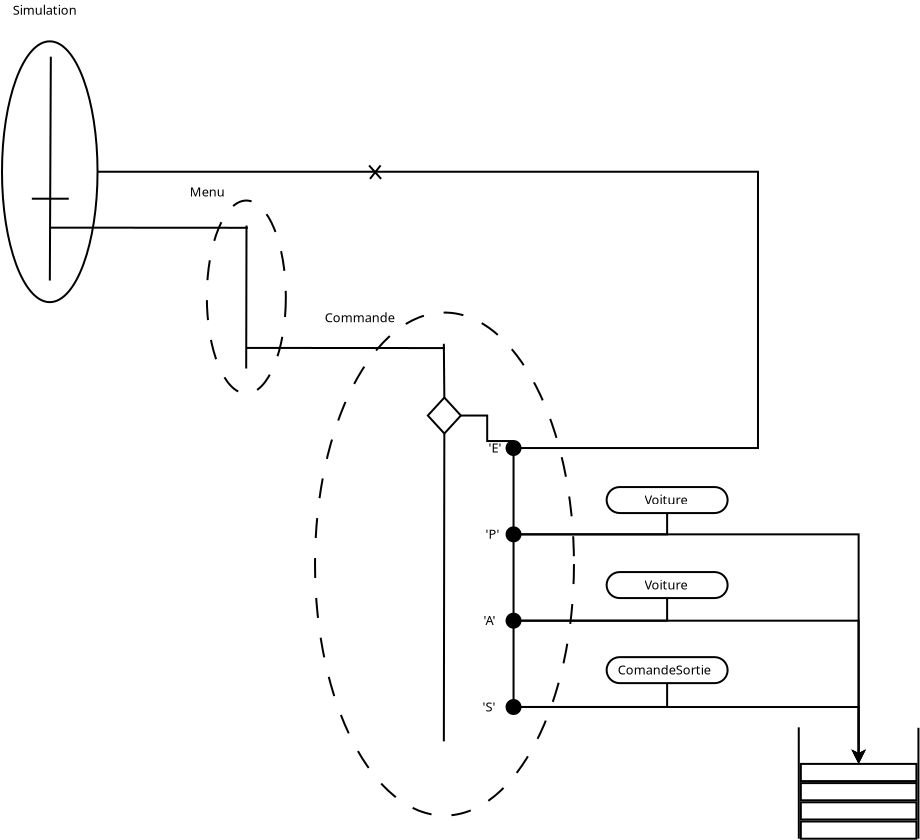 <?xml version="1.0" encoding="UTF-8"?>
<dia:diagram xmlns:dia="http://www.lysator.liu.se/~alla/dia/">
  <dia:layer name="Arrière-plan" visible="true" active="true">
    <dia:object type="Standard - Ellipse" version="0" id="O0">
      <dia:attribute name="obj_pos">
        <dia:point val="19.509,6.932"/>
      </dia:attribute>
      <dia:attribute name="obj_bb">
        <dia:rectangle val="19.459,6.882;24.336,20.022"/>
      </dia:attribute>
      <dia:attribute name="elem_corner">
        <dia:point val="19.509,6.932"/>
      </dia:attribute>
      <dia:attribute name="elem_width">
        <dia:real val="4.777"/>
      </dia:attribute>
      <dia:attribute name="elem_height">
        <dia:real val="13.04"/>
      </dia:attribute>
    </dia:object>
    <dia:object type="Standard - Text" version="1" id="O1">
      <dia:attribute name="obj_pos">
        <dia:point val="20.05,5.6"/>
      </dia:attribute>
      <dia:attribute name="obj_bb">
        <dia:rectangle val="20.05,5.005;23.457,5.753"/>
      </dia:attribute>
      <dia:attribute name="text">
        <dia:composite type="text">
          <dia:attribute name="string">
            <dia:string>#Simulation#</dia:string>
          </dia:attribute>
          <dia:attribute name="font">
            <dia:font family="sans" style="0" name="Helvetica"/>
          </dia:attribute>
          <dia:attribute name="height">
            <dia:real val="0.8"/>
          </dia:attribute>
          <dia:attribute name="pos">
            <dia:point val="20.05,5.6"/>
          </dia:attribute>
          <dia:attribute name="color">
            <dia:color val="#000000"/>
          </dia:attribute>
          <dia:attribute name="alignment">
            <dia:enum val="0"/>
          </dia:attribute>
        </dia:composite>
      </dia:attribute>
      <dia:attribute name="valign">
        <dia:enum val="3"/>
      </dia:attribute>
    </dia:object>
    <dia:object type="Standard - Line" version="0" id="O2">
      <dia:attribute name="obj_pos">
        <dia:point val="21.95,7.7"/>
      </dia:attribute>
      <dia:attribute name="obj_bb">
        <dia:rectangle val="21.851,7.65;22.0,18.942"/>
      </dia:attribute>
      <dia:attribute name="conn_endpoints">
        <dia:point val="21.95,7.7"/>
        <dia:point val="21.901,18.892"/>
      </dia:attribute>
      <dia:attribute name="numcp">
        <dia:int val="1"/>
      </dia:attribute>
    </dia:object>
    <dia:object type="Standard - Line" version="0" id="O3">
      <dia:attribute name="obj_pos">
        <dia:point val="21,14.8"/>
      </dia:attribute>
      <dia:attribute name="obj_bb">
        <dia:rectangle val="20.95,14.75;22.9,14.85"/>
      </dia:attribute>
      <dia:attribute name="conn_endpoints">
        <dia:point val="21,14.8"/>
        <dia:point val="22.85,14.8"/>
      </dia:attribute>
      <dia:attribute name="numcp">
        <dia:int val="1"/>
      </dia:attribute>
    </dia:object>
    <dia:object type="Standard - Line" version="0" id="O4">
      <dia:attribute name="obj_pos">
        <dia:point val="21.886,16.247"/>
      </dia:attribute>
      <dia:attribute name="obj_bb">
        <dia:rectangle val="21.836,16.197;31.851,16.304"/>
      </dia:attribute>
      <dia:attribute name="conn_endpoints">
        <dia:point val="21.886,16.247"/>
        <dia:point val="31.801,16.254"/>
      </dia:attribute>
      <dia:attribute name="numcp">
        <dia:int val="1"/>
      </dia:attribute>
    </dia:object>
    <dia:group>
      <dia:object type="Standard - Ellipse" version="0" id="O5">
        <dia:attribute name="obj_pos">
          <dia:point val="29.751,14.892"/>
        </dia:attribute>
        <dia:attribute name="obj_bb">
          <dia:rectangle val="29.701,14.842;33.751,24.592"/>
        </dia:attribute>
        <dia:attribute name="elem_corner">
          <dia:point val="29.751,14.892"/>
        </dia:attribute>
        <dia:attribute name="elem_width">
          <dia:real val="3.95"/>
        </dia:attribute>
        <dia:attribute name="elem_height">
          <dia:real val="9.65"/>
        </dia:attribute>
        <dia:attribute name="border_width">
          <dia:real val="0.1"/>
        </dia:attribute>
        <dia:attribute name="show_background">
          <dia:boolean val="false"/>
        </dia:attribute>
        <dia:attribute name="line_style">
          <dia:enum val="1"/>
        </dia:attribute>
      </dia:object>
      <dia:object type="Standard - Line" version="0" id="O6">
        <dia:attribute name="obj_pos">
          <dia:point val="31.734,16.143"/>
        </dia:attribute>
        <dia:attribute name="obj_bb">
          <dia:rectangle val="31.669,16.093;31.784,23.34"/>
        </dia:attribute>
        <dia:attribute name="conn_endpoints">
          <dia:point val="31.734,16.143"/>
          <dia:point val="31.719,23.29"/>
        </dia:attribute>
        <dia:attribute name="numcp">
          <dia:int val="1"/>
        </dia:attribute>
      </dia:object>
      <dia:object type="Standard - Text" version="1" id="O7">
        <dia:attribute name="obj_pos">
          <dia:point val="28.901,14.692"/>
        </dia:attribute>
        <dia:attribute name="obj_bb">
          <dia:rectangle val="28.901,14.097;30.659,14.844"/>
        </dia:attribute>
        <dia:attribute name="text">
          <dia:composite type="text">
            <dia:attribute name="string">
              <dia:string>#Menu#</dia:string>
            </dia:attribute>
            <dia:attribute name="font">
              <dia:font family="sans" style="0" name="Helvetica"/>
            </dia:attribute>
            <dia:attribute name="height">
              <dia:real val="0.8"/>
            </dia:attribute>
            <dia:attribute name="pos">
              <dia:point val="28.901,14.692"/>
            </dia:attribute>
            <dia:attribute name="color">
              <dia:color val="#000000"/>
            </dia:attribute>
            <dia:attribute name="alignment">
              <dia:enum val="0"/>
            </dia:attribute>
          </dia:composite>
        </dia:attribute>
        <dia:attribute name="valign">
          <dia:enum val="3"/>
        </dia:attribute>
      </dia:object>
    </dia:group>
    <dia:object type="Standard - Line" version="0" id="O8">
      <dia:attribute name="obj_pos">
        <dia:point val="31.74,22.261"/>
      </dia:attribute>
      <dia:attribute name="obj_bb">
        <dia:rectangle val="31.69,22.211;41.705,22.318"/>
      </dia:attribute>
      <dia:attribute name="conn_endpoints">
        <dia:point val="31.74,22.261"/>
        <dia:point val="41.655,22.268"/>
      </dia:attribute>
      <dia:attribute name="numcp">
        <dia:int val="1"/>
      </dia:attribute>
    </dia:object>
    <dia:object type="Standard - ZigZagLine" version="1" id="O9">
      <dia:attribute name="obj_pos">
        <dia:point val="45.436,27.267"/>
      </dia:attribute>
      <dia:attribute name="obj_bb">
        <dia:rectangle val="24.236,13.402;57.358,27.317"/>
      </dia:attribute>
      <dia:attribute name="orth_points">
        <dia:point val="45.436,27.267"/>
        <dia:point val="57.308,27.267"/>
        <dia:point val="57.308,13.452"/>
        <dia:point val="24.286,13.452"/>
      </dia:attribute>
      <dia:attribute name="orth_orient">
        <dia:enum val="0"/>
        <dia:enum val="1"/>
        <dia:enum val="0"/>
      </dia:attribute>
      <dia:attribute name="autorouting">
        <dia:boolean val="false"/>
      </dia:attribute>
      <dia:connections>
        <dia:connection handle="0" to="O36" connection="3"/>
        <dia:connection handle="1" to="O0" connection="4"/>
      </dia:connections>
    </dia:object>
    <dia:object type="Standard - Line" version="0" id="O10">
      <dia:attribute name="obj_pos">
        <dia:point val="37.909,13.807"/>
      </dia:attribute>
      <dia:attribute name="obj_bb">
        <dia:rectangle val="37.839,13.066;38.51,13.878"/>
      </dia:attribute>
      <dia:attribute name="conn_endpoints">
        <dia:point val="37.909,13.807"/>
        <dia:point val="38.439,13.136"/>
      </dia:attribute>
      <dia:attribute name="numcp">
        <dia:int val="1"/>
      </dia:attribute>
    </dia:object>
    <dia:object type="Standard - Line" version="0" id="O11">
      <dia:attribute name="obj_pos">
        <dia:point val="38.464,13.809"/>
      </dia:attribute>
      <dia:attribute name="obj_bb">
        <dia:rectangle val="37.793,13.067;38.535,13.88"/>
      </dia:attribute>
      <dia:attribute name="conn_endpoints">
        <dia:point val="38.464,13.809"/>
        <dia:point val="37.863,13.138"/>
      </dia:attribute>
      <dia:attribute name="numcp">
        <dia:int val="1"/>
      </dia:attribute>
    </dia:object>
    <dia:group>
      <dia:object type="Standard - Ellipse" version="0" id="O12">
        <dia:attribute name="obj_pos">
          <dia:point val="35.16,20.494"/>
        </dia:attribute>
        <dia:attribute name="obj_bb">
          <dia:rectangle val="35.11,20.444;48.157,45.694"/>
        </dia:attribute>
        <dia:attribute name="elem_corner">
          <dia:point val="35.16,20.494"/>
        </dia:attribute>
        <dia:attribute name="elem_width">
          <dia:real val="12.947"/>
        </dia:attribute>
        <dia:attribute name="elem_height">
          <dia:real val="25.15"/>
        </dia:attribute>
        <dia:attribute name="border_width">
          <dia:real val="0.1"/>
        </dia:attribute>
        <dia:attribute name="show_background">
          <dia:boolean val="false"/>
        </dia:attribute>
        <dia:attribute name="line_style">
          <dia:enum val="1"/>
        </dia:attribute>
      </dia:object>
      <dia:object type="Standard - Text" version="1" id="O13">
        <dia:attribute name="obj_pos">
          <dia:point val="35.641,20.982"/>
        </dia:attribute>
        <dia:attribute name="obj_bb">
          <dia:rectangle val="35.641,20.387;39.326,21.135"/>
        </dia:attribute>
        <dia:attribute name="text">
          <dia:composite type="text">
            <dia:attribute name="string">
              <dia:string>#Commande#</dia:string>
            </dia:attribute>
            <dia:attribute name="font">
              <dia:font family="sans" style="0" name="Helvetica"/>
            </dia:attribute>
            <dia:attribute name="height">
              <dia:real val="0.8"/>
            </dia:attribute>
            <dia:attribute name="pos">
              <dia:point val="35.641,20.982"/>
            </dia:attribute>
            <dia:attribute name="color">
              <dia:color val="#000000"/>
            </dia:attribute>
            <dia:attribute name="alignment">
              <dia:enum val="0"/>
            </dia:attribute>
          </dia:composite>
        </dia:attribute>
        <dia:attribute name="valign">
          <dia:enum val="3"/>
        </dia:attribute>
      </dia:object>
      <dia:group>
        <dia:object type="Standard - Line" version="0" id="O14">
          <dia:attribute name="obj_pos">
            <dia:point val="59.347,41.233"/>
          </dia:attribute>
          <dia:attribute name="obj_bb">
            <dia:rectangle val="59.297,41.183;59.4,46.85"/>
          </dia:attribute>
          <dia:attribute name="conn_endpoints">
            <dia:point val="59.347,41.233"/>
            <dia:point val="59.35,46.8"/>
          </dia:attribute>
          <dia:attribute name="numcp">
            <dia:int val="1"/>
          </dia:attribute>
        </dia:object>
        <dia:object type="Standard - Line" version="0" id="O15">
          <dia:attribute name="obj_pos">
            <dia:point val="65.331,41.256"/>
          </dia:attribute>
          <dia:attribute name="obj_bb">
            <dia:rectangle val="65.28,41.206;65.381,46.85"/>
          </dia:attribute>
          <dia:attribute name="conn_endpoints">
            <dia:point val="65.331,41.256"/>
            <dia:point val="65.33,46.8"/>
          </dia:attribute>
          <dia:attribute name="numcp">
            <dia:int val="1"/>
          </dia:attribute>
        </dia:object>
        <dia:group>
          <dia:object type="Standard - Box" version="0" id="O16">
            <dia:attribute name="obj_pos">
              <dia:point val="59.45,43.06"/>
            </dia:attribute>
            <dia:attribute name="obj_bb">
              <dia:rectangle val="59.4,43.01;65.28,43.97"/>
            </dia:attribute>
            <dia:attribute name="elem_corner">
              <dia:point val="59.45,43.06"/>
            </dia:attribute>
            <dia:attribute name="elem_width">
              <dia:real val="5.78"/>
            </dia:attribute>
            <dia:attribute name="elem_height">
              <dia:real val="0.86"/>
            </dia:attribute>
            <dia:attribute name="show_background">
              <dia:boolean val="true"/>
            </dia:attribute>
          </dia:object>
          <dia:object type="Standard - Box" version="0" id="O17">
            <dia:attribute name="obj_pos">
              <dia:point val="59.45,44.02"/>
            </dia:attribute>
            <dia:attribute name="obj_bb">
              <dia:rectangle val="59.4,43.97;65.28,44.93"/>
            </dia:attribute>
            <dia:attribute name="elem_corner">
              <dia:point val="59.45,44.02"/>
            </dia:attribute>
            <dia:attribute name="elem_width">
              <dia:real val="5.78"/>
            </dia:attribute>
            <dia:attribute name="elem_height">
              <dia:real val="0.86"/>
            </dia:attribute>
            <dia:attribute name="show_background">
              <dia:boolean val="true"/>
            </dia:attribute>
          </dia:object>
          <dia:object type="Standard - Box" version="0" id="O18">
            <dia:attribute name="obj_pos">
              <dia:point val="59.45,44.98"/>
            </dia:attribute>
            <dia:attribute name="obj_bb">
              <dia:rectangle val="59.4,44.93;65.28,45.89"/>
            </dia:attribute>
            <dia:attribute name="elem_corner">
              <dia:point val="59.45,44.98"/>
            </dia:attribute>
            <dia:attribute name="elem_width">
              <dia:real val="5.78"/>
            </dia:attribute>
            <dia:attribute name="elem_height">
              <dia:real val="0.86"/>
            </dia:attribute>
            <dia:attribute name="show_background">
              <dia:boolean val="true"/>
            </dia:attribute>
          </dia:object>
          <dia:object type="Standard - Box" version="0" id="O19">
            <dia:attribute name="obj_pos">
              <dia:point val="59.45,45.94"/>
            </dia:attribute>
            <dia:attribute name="obj_bb">
              <dia:rectangle val="59.4,45.89;65.28,46.85"/>
            </dia:attribute>
            <dia:attribute name="elem_corner">
              <dia:point val="59.45,45.94"/>
            </dia:attribute>
            <dia:attribute name="elem_width">
              <dia:real val="5.78"/>
            </dia:attribute>
            <dia:attribute name="elem_height">
              <dia:real val="0.86"/>
            </dia:attribute>
            <dia:attribute name="show_background">
              <dia:boolean val="true"/>
            </dia:attribute>
          </dia:object>
        </dia:group>
      </dia:group>
      <dia:object type="Geometric - Diamond" version="1" id="O20">
        <dia:attribute name="obj_pos">
          <dia:point val="40.801,24.742"/>
        </dia:attribute>
        <dia:attribute name="obj_bb">
          <dia:rectangle val="40.733,24.668;42.519,26.616"/>
        </dia:attribute>
        <dia:attribute name="meta">
          <dia:composite type="dict"/>
        </dia:attribute>
        <dia:attribute name="elem_corner">
          <dia:point val="40.801,24.742"/>
        </dia:attribute>
        <dia:attribute name="elem_width">
          <dia:real val="1.65"/>
        </dia:attribute>
        <dia:attribute name="elem_height">
          <dia:real val="1.8"/>
        </dia:attribute>
        <dia:attribute name="line_width">
          <dia:real val="0.1"/>
        </dia:attribute>
        <dia:attribute name="line_colour">
          <dia:color val="#000000"/>
        </dia:attribute>
        <dia:attribute name="fill_colour">
          <dia:color val="#ffffff"/>
        </dia:attribute>
        <dia:attribute name="show_background">
          <dia:boolean val="true"/>
        </dia:attribute>
        <dia:attribute name="line_style">
          <dia:enum val="0"/>
          <dia:real val="1"/>
        </dia:attribute>
        <dia:attribute name="flip_horizontal">
          <dia:boolean val="false"/>
        </dia:attribute>
        <dia:attribute name="flip_vertical">
          <dia:boolean val="false"/>
        </dia:attribute>
        <dia:attribute name="subscale">
          <dia:real val="1"/>
        </dia:attribute>
      </dia:object>
      <dia:object type="Standard - Line" version="0" id="O21">
        <dia:attribute name="obj_pos">
          <dia:point val="41.626,24.742"/>
        </dia:attribute>
        <dia:attribute name="obj_bb">
          <dia:rectangle val="41.551,22.004;41.677,24.792"/>
        </dia:attribute>
        <dia:attribute name="conn_endpoints">
          <dia:point val="41.626,24.742"/>
          <dia:point val="41.601,22.054"/>
        </dia:attribute>
        <dia:attribute name="numcp">
          <dia:int val="1"/>
        </dia:attribute>
        <dia:connections>
          <dia:connection handle="0" to="O20" connection="5"/>
        </dia:connections>
      </dia:object>
      <dia:object type="Standard - Line" version="0" id="O22">
        <dia:attribute name="obj_pos">
          <dia:point val="41.602,41.932"/>
        </dia:attribute>
        <dia:attribute name="obj_bb">
          <dia:rectangle val="41.552,26.492;41.676,41.982"/>
        </dia:attribute>
        <dia:attribute name="conn_endpoints">
          <dia:point val="41.602,41.932"/>
          <dia:point val="41.626,26.542"/>
        </dia:attribute>
        <dia:attribute name="numcp">
          <dia:int val="1"/>
        </dia:attribute>
        <dia:connections>
          <dia:connection handle="1" to="O20" connection="6"/>
        </dia:connections>
      </dia:object>
      <dia:object type="Standard - ZigZagLine" version="1" id="O23">
        <dia:attribute name="obj_pos">
          <dia:point val="42.451,25.642"/>
        </dia:attribute>
        <dia:attribute name="obj_bb">
          <dia:rectangle val="42.401,25.592;45.136,26.967"/>
        </dia:attribute>
        <dia:attribute name="orth_points">
          <dia:point val="42.451,25.642"/>
          <dia:point val="43.769,25.642"/>
          <dia:point val="43.769,26.917"/>
          <dia:point val="45.086,26.917"/>
        </dia:attribute>
        <dia:attribute name="orth_orient">
          <dia:enum val="0"/>
          <dia:enum val="1"/>
          <dia:enum val="0"/>
        </dia:attribute>
        <dia:attribute name="autorouting">
          <dia:boolean val="true"/>
        </dia:attribute>
        <dia:connections>
          <dia:connection handle="0" to="O20" connection="7"/>
        </dia:connections>
      </dia:object>
      <dia:object type="Standard - Line" version="0" id="O24">
        <dia:attribute name="obj_pos">
          <dia:point val="45.086,31.233"/>
        </dia:attribute>
        <dia:attribute name="obj_bb">
          <dia:rectangle val="45.036,27.567;45.136,31.283"/>
        </dia:attribute>
        <dia:attribute name="conn_endpoints">
          <dia:point val="45.086,31.233"/>
          <dia:point val="45.086,27.617"/>
        </dia:attribute>
        <dia:attribute name="numcp">
          <dia:int val="1"/>
        </dia:attribute>
      </dia:object>
      <dia:object type="Standard - Line" version="0" id="O25">
        <dia:attribute name="obj_pos">
          <dia:point val="45.086,35.549"/>
        </dia:attribute>
        <dia:attribute name="obj_bb">
          <dia:rectangle val="45.036,31.883;45.136,35.599"/>
        </dia:attribute>
        <dia:attribute name="conn_endpoints">
          <dia:point val="45.086,35.549"/>
          <dia:point val="45.086,31.933"/>
        </dia:attribute>
        <dia:attribute name="numcp">
          <dia:int val="1"/>
        </dia:attribute>
      </dia:object>
      <dia:object type="Standard - Line" version="0" id="O26">
        <dia:attribute name="obj_pos">
          <dia:point val="45.086,39.866"/>
        </dia:attribute>
        <dia:attribute name="obj_bb">
          <dia:rectangle val="45.036,36.199;45.136,39.916"/>
        </dia:attribute>
        <dia:attribute name="conn_endpoints">
          <dia:point val="45.086,39.866"/>
          <dia:point val="45.086,36.249"/>
        </dia:attribute>
        <dia:attribute name="numcp">
          <dia:int val="1"/>
        </dia:attribute>
      </dia:object>
      <dia:object type="Standard - ZigZagLine" version="1" id="O27">
        <dia:attribute name="obj_pos">
          <dia:point val="45.436,31.583"/>
        </dia:attribute>
        <dia:attribute name="obj_bb">
          <dia:rectangle val="45.386,31.533;62.702,43.172"/>
        </dia:attribute>
        <dia:attribute name="orth_points">
          <dia:point val="45.436,31.583"/>
          <dia:point val="62.34,31.583"/>
          <dia:point val="62.34,43.06"/>
        </dia:attribute>
        <dia:attribute name="orth_orient">
          <dia:enum val="0"/>
          <dia:enum val="1"/>
        </dia:attribute>
        <dia:attribute name="autorouting">
          <dia:boolean val="true"/>
        </dia:attribute>
        <dia:attribute name="end_arrow">
          <dia:enum val="22"/>
        </dia:attribute>
        <dia:attribute name="end_arrow_length">
          <dia:real val="0.5"/>
        </dia:attribute>
        <dia:attribute name="end_arrow_width">
          <dia:real val="0.5"/>
        </dia:attribute>
      </dia:object>
      <dia:object type="Standard - ZigZagLine" version="1" id="O28">
        <dia:attribute name="obj_pos">
          <dia:point val="45.436,35.899"/>
        </dia:attribute>
        <dia:attribute name="obj_bb">
          <dia:rectangle val="45.386,35.849;62.702,43.172"/>
        </dia:attribute>
        <dia:attribute name="orth_points">
          <dia:point val="45.436,35.899"/>
          <dia:point val="62.34,35.899"/>
          <dia:point val="62.34,43.06"/>
        </dia:attribute>
        <dia:attribute name="orth_orient">
          <dia:enum val="0"/>
          <dia:enum val="1"/>
        </dia:attribute>
        <dia:attribute name="autorouting">
          <dia:boolean val="true"/>
        </dia:attribute>
        <dia:attribute name="end_arrow">
          <dia:enum val="22"/>
        </dia:attribute>
        <dia:attribute name="end_arrow_length">
          <dia:real val="0.5"/>
        </dia:attribute>
        <dia:attribute name="end_arrow_width">
          <dia:real val="0.5"/>
        </dia:attribute>
      </dia:object>
      <dia:object type="Standard - ZigZagLine" version="1" id="O29">
        <dia:attribute name="obj_pos">
          <dia:point val="45.436,40.216"/>
        </dia:attribute>
        <dia:attribute name="obj_bb">
          <dia:rectangle val="45.386,40.166;62.702,43.172"/>
        </dia:attribute>
        <dia:attribute name="orth_points">
          <dia:point val="45.436,40.216"/>
          <dia:point val="62.34,40.216"/>
          <dia:point val="62.34,43.06"/>
        </dia:attribute>
        <dia:attribute name="orth_orient">
          <dia:enum val="0"/>
          <dia:enum val="1"/>
        </dia:attribute>
        <dia:attribute name="autorouting">
          <dia:boolean val="true"/>
        </dia:attribute>
        <dia:attribute name="end_arrow">
          <dia:enum val="22"/>
        </dia:attribute>
        <dia:attribute name="end_arrow_length">
          <dia:real val="0.5"/>
        </dia:attribute>
        <dia:attribute name="end_arrow_width">
          <dia:real val="0.5"/>
        </dia:attribute>
      </dia:object>
      <dia:object type="Standard - Box" version="0" id="O30">
        <dia:attribute name="obj_pos">
          <dia:point val="49.74,29.217"/>
        </dia:attribute>
        <dia:attribute name="obj_bb">
          <dia:rectangle val="49.69,29.167;55.84,30.567"/>
        </dia:attribute>
        <dia:attribute name="elem_corner">
          <dia:point val="49.74,29.217"/>
        </dia:attribute>
        <dia:attribute name="elem_width">
          <dia:real val="6.05"/>
        </dia:attribute>
        <dia:attribute name="elem_height">
          <dia:real val="1.3"/>
        </dia:attribute>
        <dia:attribute name="border_width">
          <dia:real val="0.1"/>
        </dia:attribute>
        <dia:attribute name="show_background">
          <dia:boolean val="true"/>
        </dia:attribute>
        <dia:attribute name="corner_radius">
          <dia:real val="5"/>
        </dia:attribute>
      </dia:object>
      <dia:object type="Standard - Box" version="0" id="O31">
        <dia:attribute name="obj_pos">
          <dia:point val="49.74,33.469"/>
        </dia:attribute>
        <dia:attribute name="obj_bb">
          <dia:rectangle val="49.69,33.419;55.84,34.819"/>
        </dia:attribute>
        <dia:attribute name="elem_corner">
          <dia:point val="49.74,33.469"/>
        </dia:attribute>
        <dia:attribute name="elem_width">
          <dia:real val="6.05"/>
        </dia:attribute>
        <dia:attribute name="elem_height">
          <dia:real val="1.3"/>
        </dia:attribute>
        <dia:attribute name="border_width">
          <dia:real val="0.1"/>
        </dia:attribute>
        <dia:attribute name="show_background">
          <dia:boolean val="true"/>
        </dia:attribute>
        <dia:attribute name="corner_radius">
          <dia:real val="5"/>
        </dia:attribute>
      </dia:object>
      <dia:object type="Standard - Box" version="0" id="O32">
        <dia:attribute name="obj_pos">
          <dia:point val="49.74,37.722"/>
        </dia:attribute>
        <dia:attribute name="obj_bb">
          <dia:rectangle val="49.69,37.672;55.84,39.072"/>
        </dia:attribute>
        <dia:attribute name="elem_corner">
          <dia:point val="49.74,37.722"/>
        </dia:attribute>
        <dia:attribute name="elem_width">
          <dia:real val="6.05"/>
        </dia:attribute>
        <dia:attribute name="elem_height">
          <dia:real val="1.3"/>
        </dia:attribute>
        <dia:attribute name="border_width">
          <dia:real val="0.1"/>
        </dia:attribute>
        <dia:attribute name="show_background">
          <dia:boolean val="true"/>
        </dia:attribute>
        <dia:attribute name="corner_radius">
          <dia:real val="5"/>
        </dia:attribute>
      </dia:object>
      <dia:object type="Standard - ZigZagLine" version="1" id="O33">
        <dia:attribute name="obj_pos">
          <dia:point val="45.436,40.216"/>
        </dia:attribute>
        <dia:attribute name="obj_bb">
          <dia:rectangle val="45.386,38.972;52.815,40.266"/>
        </dia:attribute>
        <dia:attribute name="orth_points">
          <dia:point val="45.436,40.216"/>
          <dia:point val="45.436,40.212"/>
          <dia:point val="52.765,40.212"/>
          <dia:point val="52.765,39.022"/>
        </dia:attribute>
        <dia:attribute name="orth_orient">
          <dia:enum val="1"/>
          <dia:enum val="0"/>
          <dia:enum val="1"/>
        </dia:attribute>
        <dia:attribute name="autorouting">
          <dia:boolean val="false"/>
        </dia:attribute>
        <dia:connections>
          <dia:connection handle="1" to="O32" connection="6"/>
        </dia:connections>
      </dia:object>
      <dia:object type="Standard - ZigZagLine" version="1" id="O34">
        <dia:attribute name="obj_pos">
          <dia:point val="45.436,35.899"/>
        </dia:attribute>
        <dia:attribute name="obj_bb">
          <dia:rectangle val="45.386,34.719;52.815,35.949"/>
        </dia:attribute>
        <dia:attribute name="orth_points">
          <dia:point val="45.436,35.899"/>
          <dia:point val="52.765,35.899"/>
          <dia:point val="52.765,34.769"/>
        </dia:attribute>
        <dia:attribute name="orth_orient">
          <dia:enum val="0"/>
          <dia:enum val="1"/>
        </dia:attribute>
        <dia:attribute name="autorouting">
          <dia:boolean val="true"/>
        </dia:attribute>
        <dia:connections>
          <dia:connection handle="1" to="O31" connection="6"/>
        </dia:connections>
      </dia:object>
      <dia:object type="Standard - ZigZagLine" version="1" id="O35">
        <dia:attribute name="obj_pos">
          <dia:point val="45.436,31.583"/>
        </dia:attribute>
        <dia:attribute name="obj_bb">
          <dia:rectangle val="45.386,30.467;52.815,31.633"/>
        </dia:attribute>
        <dia:attribute name="orth_points">
          <dia:point val="45.436,31.583"/>
          <dia:point val="52.765,31.583"/>
          <dia:point val="52.765,30.517"/>
        </dia:attribute>
        <dia:attribute name="orth_orient">
          <dia:enum val="0"/>
          <dia:enum val="1"/>
        </dia:attribute>
        <dia:attribute name="autorouting">
          <dia:boolean val="true"/>
        </dia:attribute>
        <dia:connections>
          <dia:connection handle="1" to="O30" connection="6"/>
        </dia:connections>
      </dia:object>
      <dia:group>
        <dia:object type="Geometric - Perfect Circle" version="1" id="O36">
          <dia:attribute name="obj_pos">
            <dia:point val="44.736,26.917"/>
          </dia:attribute>
          <dia:attribute name="obj_bb">
            <dia:rectangle val="44.686,26.867;45.486,27.667"/>
          </dia:attribute>
          <dia:attribute name="meta">
            <dia:composite type="dict"/>
          </dia:attribute>
          <dia:attribute name="elem_corner">
            <dia:point val="44.736,26.917"/>
          </dia:attribute>
          <dia:attribute name="elem_width">
            <dia:real val="0.7"/>
          </dia:attribute>
          <dia:attribute name="elem_height">
            <dia:real val="0.7"/>
          </dia:attribute>
          <dia:attribute name="line_width">
            <dia:real val="0.1"/>
          </dia:attribute>
          <dia:attribute name="line_colour">
            <dia:color val="#000000"/>
          </dia:attribute>
          <dia:attribute name="fill_colour">
            <dia:color val="#000000"/>
          </dia:attribute>
          <dia:attribute name="show_background">
            <dia:boolean val="true"/>
          </dia:attribute>
          <dia:attribute name="line_style">
            <dia:enum val="0"/>
            <dia:real val="1"/>
          </dia:attribute>
          <dia:attribute name="flip_horizontal">
            <dia:boolean val="false"/>
          </dia:attribute>
          <dia:attribute name="flip_vertical">
            <dia:boolean val="false"/>
          </dia:attribute>
          <dia:attribute name="subscale">
            <dia:real val="1"/>
          </dia:attribute>
        </dia:object>
        <dia:object type="Standard - Text" version="1" id="O37">
          <dia:attribute name="obj_pos">
            <dia:point val="43.839,27.488"/>
          </dia:attribute>
          <dia:attribute name="obj_bb">
            <dia:rectangle val="43.839,26.893;44.594,27.64"/>
          </dia:attribute>
          <dia:attribute name="text">
            <dia:composite type="text">
              <dia:attribute name="string">
                <dia:string>#'E'#</dia:string>
              </dia:attribute>
              <dia:attribute name="font">
                <dia:font family="sans" style="0" name="Helvetica"/>
              </dia:attribute>
              <dia:attribute name="height">
                <dia:real val="0.8"/>
              </dia:attribute>
              <dia:attribute name="pos">
                <dia:point val="43.839,27.488"/>
              </dia:attribute>
              <dia:attribute name="color">
                <dia:color val="#000000"/>
              </dia:attribute>
              <dia:attribute name="alignment">
                <dia:enum val="0"/>
              </dia:attribute>
            </dia:composite>
          </dia:attribute>
          <dia:attribute name="valign">
            <dia:enum val="3"/>
          </dia:attribute>
        </dia:object>
      </dia:group>
      <dia:group>
        <dia:object type="Geometric - Perfect Circle" version="1" id="O38">
          <dia:attribute name="obj_pos">
            <dia:point val="44.736,39.866"/>
          </dia:attribute>
          <dia:attribute name="obj_bb">
            <dia:rectangle val="44.686,39.816;45.486,40.616"/>
          </dia:attribute>
          <dia:attribute name="meta">
            <dia:composite type="dict"/>
          </dia:attribute>
          <dia:attribute name="elem_corner">
            <dia:point val="44.736,39.866"/>
          </dia:attribute>
          <dia:attribute name="elem_width">
            <dia:real val="0.7"/>
          </dia:attribute>
          <dia:attribute name="elem_height">
            <dia:real val="0.7"/>
          </dia:attribute>
          <dia:attribute name="line_width">
            <dia:real val="0.1"/>
          </dia:attribute>
          <dia:attribute name="line_colour">
            <dia:color val="#000000"/>
          </dia:attribute>
          <dia:attribute name="fill_colour">
            <dia:color val="#000000"/>
          </dia:attribute>
          <dia:attribute name="show_background">
            <dia:boolean val="true"/>
          </dia:attribute>
          <dia:attribute name="line_style">
            <dia:enum val="0"/>
            <dia:real val="1"/>
          </dia:attribute>
          <dia:attribute name="flip_horizontal">
            <dia:boolean val="false"/>
          </dia:attribute>
          <dia:attribute name="flip_vertical">
            <dia:boolean val="false"/>
          </dia:attribute>
          <dia:attribute name="subscale">
            <dia:real val="1"/>
          </dia:attribute>
        </dia:object>
        <dia:object type="Standard - Text" version="1" id="O39">
          <dia:attribute name="obj_pos">
            <dia:point val="43.539,40.437"/>
          </dia:attribute>
          <dia:attribute name="obj_bb">
            <dia:rectangle val="43.539,39.842;44.296,40.59"/>
          </dia:attribute>
          <dia:attribute name="text">
            <dia:composite type="text">
              <dia:attribute name="string">
                <dia:string>#'S'#</dia:string>
              </dia:attribute>
              <dia:attribute name="font">
                <dia:font family="sans" style="0" name="Helvetica"/>
              </dia:attribute>
              <dia:attribute name="height">
                <dia:real val="0.8"/>
              </dia:attribute>
              <dia:attribute name="pos">
                <dia:point val="43.539,40.437"/>
              </dia:attribute>
              <dia:attribute name="color">
                <dia:color val="#000000"/>
              </dia:attribute>
              <dia:attribute name="alignment">
                <dia:enum val="0"/>
              </dia:attribute>
            </dia:composite>
          </dia:attribute>
          <dia:attribute name="valign">
            <dia:enum val="3"/>
          </dia:attribute>
        </dia:object>
      </dia:group>
      <dia:group>
        <dia:object type="Geometric - Perfect Circle" version="1" id="O40">
          <dia:attribute name="obj_pos">
            <dia:point val="44.736,35.549"/>
          </dia:attribute>
          <dia:attribute name="obj_bb">
            <dia:rectangle val="44.686,35.499;45.486,36.299"/>
          </dia:attribute>
          <dia:attribute name="meta">
            <dia:composite type="dict"/>
          </dia:attribute>
          <dia:attribute name="elem_corner">
            <dia:point val="44.736,35.549"/>
          </dia:attribute>
          <dia:attribute name="elem_width">
            <dia:real val="0.7"/>
          </dia:attribute>
          <dia:attribute name="elem_height">
            <dia:real val="0.7"/>
          </dia:attribute>
          <dia:attribute name="line_width">
            <dia:real val="0.1"/>
          </dia:attribute>
          <dia:attribute name="line_colour">
            <dia:color val="#000000"/>
          </dia:attribute>
          <dia:attribute name="fill_colour">
            <dia:color val="#000000"/>
          </dia:attribute>
          <dia:attribute name="show_background">
            <dia:boolean val="true"/>
          </dia:attribute>
          <dia:attribute name="line_style">
            <dia:enum val="0"/>
            <dia:real val="1"/>
          </dia:attribute>
          <dia:attribute name="flip_horizontal">
            <dia:boolean val="false"/>
          </dia:attribute>
          <dia:attribute name="flip_vertical">
            <dia:boolean val="false"/>
          </dia:attribute>
          <dia:attribute name="subscale">
            <dia:real val="1"/>
          </dia:attribute>
        </dia:object>
        <dia:object type="Standard - Text" version="1" id="O41">
          <dia:attribute name="obj_pos">
            <dia:point val="43.589,36.121"/>
          </dia:attribute>
          <dia:attribute name="obj_bb">
            <dia:rectangle val="43.589,35.526;44.376,36.273"/>
          </dia:attribute>
          <dia:attribute name="text">
            <dia:composite type="text">
              <dia:attribute name="string">
                <dia:string>#'A'#</dia:string>
              </dia:attribute>
              <dia:attribute name="font">
                <dia:font family="sans" style="0" name="Helvetica"/>
              </dia:attribute>
              <dia:attribute name="height">
                <dia:real val="0.8"/>
              </dia:attribute>
              <dia:attribute name="pos">
                <dia:point val="43.589,36.121"/>
              </dia:attribute>
              <dia:attribute name="color">
                <dia:color val="#000000"/>
              </dia:attribute>
              <dia:attribute name="alignment">
                <dia:enum val="0"/>
              </dia:attribute>
            </dia:composite>
          </dia:attribute>
          <dia:attribute name="valign">
            <dia:enum val="3"/>
          </dia:attribute>
        </dia:object>
      </dia:group>
      <dia:group>
        <dia:object type="Geometric - Perfect Circle" version="1" id="O42">
          <dia:attribute name="obj_pos">
            <dia:point val="44.736,31.233"/>
          </dia:attribute>
          <dia:attribute name="obj_bb">
            <dia:rectangle val="44.686,31.183;45.486,31.983"/>
          </dia:attribute>
          <dia:attribute name="meta">
            <dia:composite type="dict"/>
          </dia:attribute>
          <dia:attribute name="elem_corner">
            <dia:point val="44.736,31.233"/>
          </dia:attribute>
          <dia:attribute name="elem_width">
            <dia:real val="0.7"/>
          </dia:attribute>
          <dia:attribute name="elem_height">
            <dia:real val="0.7"/>
          </dia:attribute>
          <dia:attribute name="line_width">
            <dia:real val="0.1"/>
          </dia:attribute>
          <dia:attribute name="line_colour">
            <dia:color val="#000000"/>
          </dia:attribute>
          <dia:attribute name="fill_colour">
            <dia:color val="#000000"/>
          </dia:attribute>
          <dia:attribute name="show_background">
            <dia:boolean val="true"/>
          </dia:attribute>
          <dia:attribute name="line_style">
            <dia:enum val="0"/>
            <dia:real val="1"/>
          </dia:attribute>
          <dia:attribute name="flip_horizontal">
            <dia:boolean val="false"/>
          </dia:attribute>
          <dia:attribute name="flip_vertical">
            <dia:boolean val="false"/>
          </dia:attribute>
          <dia:attribute name="subscale">
            <dia:real val="1"/>
          </dia:attribute>
        </dia:object>
        <dia:object type="Standard - Text" version="1" id="O43">
          <dia:attribute name="obj_pos">
            <dia:point val="43.689,31.804"/>
          </dia:attribute>
          <dia:attribute name="obj_bb">
            <dia:rectangle val="43.689,31.209;44.424,31.957"/>
          </dia:attribute>
          <dia:attribute name="text">
            <dia:composite type="text">
              <dia:attribute name="string">
                <dia:string>#'P'#</dia:string>
              </dia:attribute>
              <dia:attribute name="font">
                <dia:font family="sans" style="0" name="Helvetica"/>
              </dia:attribute>
              <dia:attribute name="height">
                <dia:real val="0.8"/>
              </dia:attribute>
              <dia:attribute name="pos">
                <dia:point val="43.689,31.804"/>
              </dia:attribute>
              <dia:attribute name="color">
                <dia:color val="#000000"/>
              </dia:attribute>
              <dia:attribute name="alignment">
                <dia:enum val="0"/>
              </dia:attribute>
            </dia:composite>
          </dia:attribute>
          <dia:attribute name="valign">
            <dia:enum val="3"/>
          </dia:attribute>
        </dia:object>
      </dia:group>
      <dia:object type="Standard - Text" version="1" id="O44">
        <dia:attribute name="obj_pos">
          <dia:point val="51.637,30.088"/>
        </dia:attribute>
        <dia:attribute name="obj_bb">
          <dia:rectangle val="51.637,29.493;53.892,30.241"/>
        </dia:attribute>
        <dia:attribute name="text">
          <dia:composite type="text">
            <dia:attribute name="string">
              <dia:string>#Voiture#</dia:string>
            </dia:attribute>
            <dia:attribute name="font">
              <dia:font family="sans" style="0" name="Helvetica"/>
            </dia:attribute>
            <dia:attribute name="height">
              <dia:real val="0.8"/>
            </dia:attribute>
            <dia:attribute name="pos">
              <dia:point val="51.637,30.088"/>
            </dia:attribute>
            <dia:attribute name="color">
              <dia:color val="#000000"/>
            </dia:attribute>
            <dia:attribute name="alignment">
              <dia:enum val="0"/>
            </dia:attribute>
          </dia:composite>
        </dia:attribute>
        <dia:attribute name="valign">
          <dia:enum val="3"/>
        </dia:attribute>
      </dia:object>
      <dia:object type="Standard - Text" version="1" id="O45">
        <dia:attribute name="obj_pos">
          <dia:point val="51.637,34.34"/>
        </dia:attribute>
        <dia:attribute name="obj_bb">
          <dia:rectangle val="51.637,33.745;53.892,34.493"/>
        </dia:attribute>
        <dia:attribute name="text">
          <dia:composite type="text">
            <dia:attribute name="string">
              <dia:string>#Voiture#</dia:string>
            </dia:attribute>
            <dia:attribute name="font">
              <dia:font family="sans" style="0" name="Helvetica"/>
            </dia:attribute>
            <dia:attribute name="height">
              <dia:real val="0.8"/>
            </dia:attribute>
            <dia:attribute name="pos">
              <dia:point val="51.637,34.34"/>
            </dia:attribute>
            <dia:attribute name="color">
              <dia:color val="#000000"/>
            </dia:attribute>
            <dia:attribute name="alignment">
              <dia:enum val="0"/>
            </dia:attribute>
          </dia:composite>
        </dia:attribute>
        <dia:attribute name="valign">
          <dia:enum val="3"/>
        </dia:attribute>
      </dia:object>
      <dia:object type="Standard - Text" version="1" id="O46">
        <dia:attribute name="obj_pos">
          <dia:point val="50.291,38.593"/>
        </dia:attribute>
        <dia:attribute name="obj_bb">
          <dia:rectangle val="50.291,37.998;55.239,38.745"/>
        </dia:attribute>
        <dia:attribute name="text">
          <dia:composite type="text">
            <dia:attribute name="string">
              <dia:string>#ComandeSortie#</dia:string>
            </dia:attribute>
            <dia:attribute name="font">
              <dia:font family="sans" style="0" name="Helvetica"/>
            </dia:attribute>
            <dia:attribute name="height">
              <dia:real val="0.8"/>
            </dia:attribute>
            <dia:attribute name="pos">
              <dia:point val="50.291,38.593"/>
            </dia:attribute>
            <dia:attribute name="color">
              <dia:color val="#000000"/>
            </dia:attribute>
            <dia:attribute name="alignment">
              <dia:enum val="0"/>
            </dia:attribute>
          </dia:composite>
        </dia:attribute>
        <dia:attribute name="valign">
          <dia:enum val="3"/>
        </dia:attribute>
      </dia:object>
    </dia:group>
  </dia:layer>
</dia:diagram>
